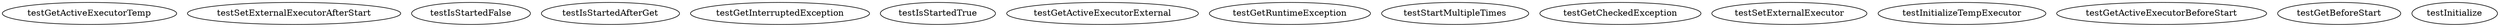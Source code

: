 digraph G {
testGetActiveExecutorTemp;
testSetExternalExecutorAfterStart;
testIsStartedFalse;
testIsStartedAfterGet;
testGetInterruptedException;
testIsStartedTrue;
testGetActiveExecutorExternal;
testGetRuntimeException;
testStartMultipleTimes;
testGetCheckedException;
testSetExternalExecutor;
testInitializeTempExecutor;
testGetActiveExecutorBeforeStart;
testGetBeforeStart;
testInitialize;
}